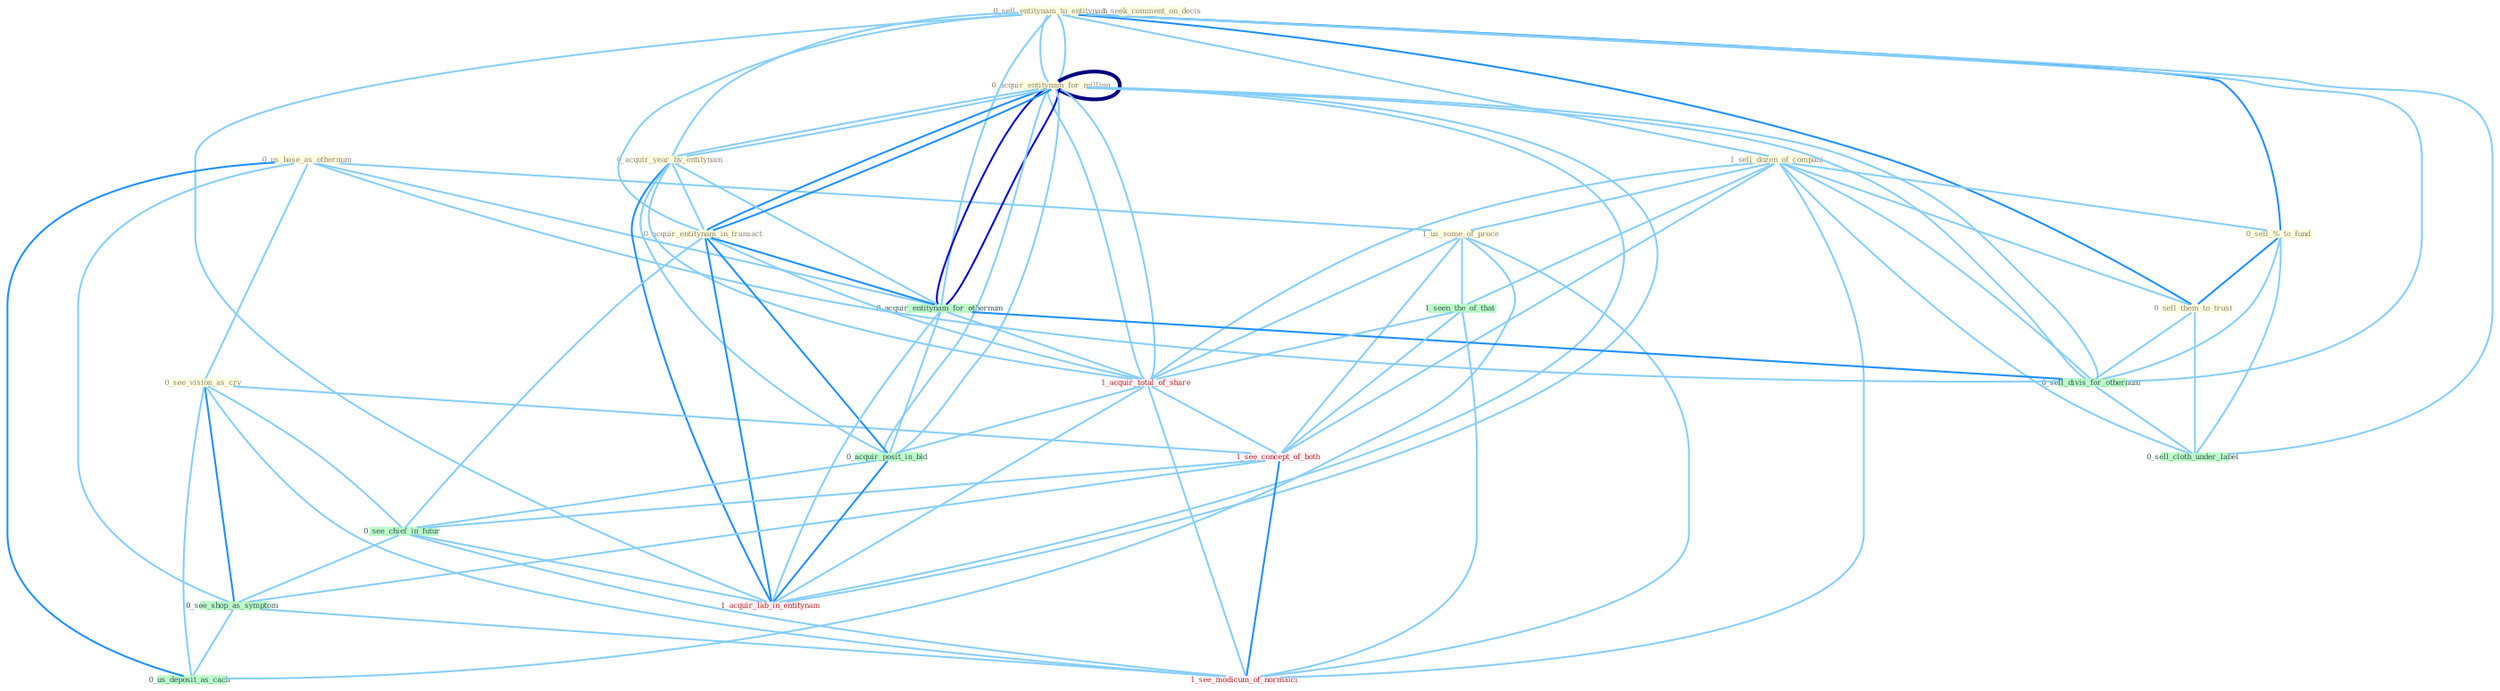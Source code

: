 Graph G{ 
    node
    [shape=polygon,style=filled,width=.5,height=.06,color="#BDFCC9",fixedsize=true,fontsize=4,
    fontcolor="#2f4f4f"];
    {node
    [color="#ffffe0", fontcolor="#8b7d6b"] "0_sell_entitynam_to_entitynam " "1_sell_dozen_of_compani " "1_seek_comment_on_decis " "0_us_base_as_othernum " "1_us_some_of_proce " "0_sell_%_to_fund " "0_acquir_entitynam_for_million " "0_acquir_year_by_entitynam " "0_sell_them_to_trust " "0_see_vision_as_cry " "0_acquir_entitynam_in_transact " "0_acquir_entitynam_for_million "}
{node [color="#fff0f5", fontcolor="#b22222"] "1_acquir_total_of_share " "1_see_concept_of_both " "1_acquir_lab_in_entitynam " "1_see_modicum_of_normalci "}
edge [color="#B0E2FF"];

	"0_sell_entitynam_to_entitynam " -- "1_sell_dozen_of_compani " [w="1", color="#87cefa" ];
	"0_sell_entitynam_to_entitynam " -- "0_sell_%_to_fund " [w="2", color="#1e90ff" , len=0.8];
	"0_sell_entitynam_to_entitynam " -- "0_acquir_entitynam_for_million " [w="1", color="#87cefa" ];
	"0_sell_entitynam_to_entitynam " -- "0_acquir_year_by_entitynam " [w="1", color="#87cefa" ];
	"0_sell_entitynam_to_entitynam " -- "0_sell_them_to_trust " [w="2", color="#1e90ff" , len=0.8];
	"0_sell_entitynam_to_entitynam " -- "0_acquir_entitynam_in_transact " [w="1", color="#87cefa" ];
	"0_sell_entitynam_to_entitynam " -- "0_acquir_entitynam_for_million " [w="1", color="#87cefa" ];
	"0_sell_entitynam_to_entitynam " -- "0_acquir_entitynam_for_othernum " [w="1", color="#87cefa" ];
	"0_sell_entitynam_to_entitynam " -- "0_sell_divis_for_othernum " [w="1", color="#87cefa" ];
	"0_sell_entitynam_to_entitynam " -- "0_sell_cloth_under_label " [w="1", color="#87cefa" ];
	"0_sell_entitynam_to_entitynam " -- "1_acquir_lab_in_entitynam " [w="1", color="#87cefa" ];
	"1_sell_dozen_of_compani " -- "1_us_some_of_proce " [w="1", color="#87cefa" ];
	"1_sell_dozen_of_compani " -- "0_sell_%_to_fund " [w="1", color="#87cefa" ];
	"1_sell_dozen_of_compani " -- "0_sell_them_to_trust " [w="1", color="#87cefa" ];
	"1_sell_dozen_of_compani " -- "1_seen_the_of_that " [w="1", color="#87cefa" ];
	"1_sell_dozen_of_compani " -- "0_sell_divis_for_othernum " [w="1", color="#87cefa" ];
	"1_sell_dozen_of_compani " -- "1_acquir_total_of_share " [w="1", color="#87cefa" ];
	"1_sell_dozen_of_compani " -- "0_sell_cloth_under_label " [w="1", color="#87cefa" ];
	"1_sell_dozen_of_compani " -- "1_see_concept_of_both " [w="1", color="#87cefa" ];
	"1_sell_dozen_of_compani " -- "1_see_modicum_of_normalci " [w="1", color="#87cefa" ];
	"0_us_base_as_othernum " -- "1_us_some_of_proce " [w="1", color="#87cefa" ];
	"0_us_base_as_othernum " -- "0_see_vision_as_cry " [w="1", color="#87cefa" ];
	"0_us_base_as_othernum " -- "0_acquir_entitynam_for_othernum " [w="1", color="#87cefa" ];
	"0_us_base_as_othernum " -- "0_sell_divis_for_othernum " [w="1", color="#87cefa" ];
	"0_us_base_as_othernum " -- "0_see_shop_as_symptom " [w="1", color="#87cefa" ];
	"0_us_base_as_othernum " -- "0_us_deposit_as_cach " [w="2", color="#1e90ff" , len=0.8];
	"1_us_some_of_proce " -- "1_seen_the_of_that " [w="1", color="#87cefa" ];
	"1_us_some_of_proce " -- "1_acquir_total_of_share " [w="1", color="#87cefa" ];
	"1_us_some_of_proce " -- "1_see_concept_of_both " [w="1", color="#87cefa" ];
	"1_us_some_of_proce " -- "0_us_deposit_as_cach " [w="1", color="#87cefa" ];
	"1_us_some_of_proce " -- "1_see_modicum_of_normalci " [w="1", color="#87cefa" ];
	"0_sell_%_to_fund " -- "0_sell_them_to_trust " [w="2", color="#1e90ff" , len=0.8];
	"0_sell_%_to_fund " -- "0_sell_divis_for_othernum " [w="1", color="#87cefa" ];
	"0_sell_%_to_fund " -- "0_sell_cloth_under_label " [w="1", color="#87cefa" ];
	"0_acquir_entitynam_for_million " -- "0_acquir_year_by_entitynam " [w="1", color="#87cefa" ];
	"0_acquir_entitynam_for_million " -- "0_acquir_entitynam_in_transact " [w="2", color="#1e90ff" , len=0.8];
	"0_acquir_entitynam_for_million " -- "0_acquir_entitynam_for_million " [w="4", style=bold, color="#000080", len=0.4];
	"0_acquir_entitynam_for_million " -- "0_acquir_entitynam_for_othernum " [w="3", color="#0000cd" , len=0.6];
	"0_acquir_entitynam_for_million " -- "0_sell_divis_for_othernum " [w="1", color="#87cefa" ];
	"0_acquir_entitynam_for_million " -- "1_acquir_total_of_share " [w="1", color="#87cefa" ];
	"0_acquir_entitynam_for_million " -- "0_acquir_posit_in_bid " [w="1", color="#87cefa" ];
	"0_acquir_entitynam_for_million " -- "1_acquir_lab_in_entitynam " [w="1", color="#87cefa" ];
	"0_acquir_year_by_entitynam " -- "0_acquir_entitynam_in_transact " [w="1", color="#87cefa" ];
	"0_acquir_year_by_entitynam " -- "0_acquir_entitynam_for_million " [w="1", color="#87cefa" ];
	"0_acquir_year_by_entitynam " -- "0_acquir_entitynam_for_othernum " [w="1", color="#87cefa" ];
	"0_acquir_year_by_entitynam " -- "1_acquir_total_of_share " [w="1", color="#87cefa" ];
	"0_acquir_year_by_entitynam " -- "0_acquir_posit_in_bid " [w="1", color="#87cefa" ];
	"0_acquir_year_by_entitynam " -- "1_acquir_lab_in_entitynam " [w="2", color="#1e90ff" , len=0.8];
	"0_sell_them_to_trust " -- "0_sell_divis_for_othernum " [w="1", color="#87cefa" ];
	"0_sell_them_to_trust " -- "0_sell_cloth_under_label " [w="1", color="#87cefa" ];
	"0_see_vision_as_cry " -- "1_see_concept_of_both " [w="1", color="#87cefa" ];
	"0_see_vision_as_cry " -- "0_see_chief_in_futur " [w="1", color="#87cefa" ];
	"0_see_vision_as_cry " -- "0_see_shop_as_symptom " [w="2", color="#1e90ff" , len=0.8];
	"0_see_vision_as_cry " -- "0_us_deposit_as_cach " [w="1", color="#87cefa" ];
	"0_see_vision_as_cry " -- "1_see_modicum_of_normalci " [w="1", color="#87cefa" ];
	"0_acquir_entitynam_in_transact " -- "0_acquir_entitynam_for_million " [w="2", color="#1e90ff" , len=0.8];
	"0_acquir_entitynam_in_transact " -- "0_acquir_entitynam_for_othernum " [w="2", color="#1e90ff" , len=0.8];
	"0_acquir_entitynam_in_transact " -- "1_acquir_total_of_share " [w="1", color="#87cefa" ];
	"0_acquir_entitynam_in_transact " -- "0_acquir_posit_in_bid " [w="2", color="#1e90ff" , len=0.8];
	"0_acquir_entitynam_in_transact " -- "0_see_chief_in_futur " [w="1", color="#87cefa" ];
	"0_acquir_entitynam_in_transact " -- "1_acquir_lab_in_entitynam " [w="2", color="#1e90ff" , len=0.8];
	"0_acquir_entitynam_for_million " -- "0_acquir_entitynam_for_othernum " [w="3", color="#0000cd" , len=0.6];
	"0_acquir_entitynam_for_million " -- "0_sell_divis_for_othernum " [w="1", color="#87cefa" ];
	"0_acquir_entitynam_for_million " -- "1_acquir_total_of_share " [w="1", color="#87cefa" ];
	"0_acquir_entitynam_for_million " -- "0_acquir_posit_in_bid " [w="1", color="#87cefa" ];
	"0_acquir_entitynam_for_million " -- "1_acquir_lab_in_entitynam " [w="1", color="#87cefa" ];
	"0_acquir_entitynam_for_othernum " -- "0_sell_divis_for_othernum " [w="2", color="#1e90ff" , len=0.8];
	"0_acquir_entitynam_for_othernum " -- "1_acquir_total_of_share " [w="1", color="#87cefa" ];
	"0_acquir_entitynam_for_othernum " -- "0_acquir_posit_in_bid " [w="1", color="#87cefa" ];
	"0_acquir_entitynam_for_othernum " -- "1_acquir_lab_in_entitynam " [w="1", color="#87cefa" ];
	"1_seen_the_of_that " -- "1_acquir_total_of_share " [w="1", color="#87cefa" ];
	"1_seen_the_of_that " -- "1_see_concept_of_both " [w="1", color="#87cefa" ];
	"1_seen_the_of_that " -- "1_see_modicum_of_normalci " [w="1", color="#87cefa" ];
	"0_sell_divis_for_othernum " -- "0_sell_cloth_under_label " [w="1", color="#87cefa" ];
	"1_acquir_total_of_share " -- "0_acquir_posit_in_bid " [w="1", color="#87cefa" ];
	"1_acquir_total_of_share " -- "1_see_concept_of_both " [w="1", color="#87cefa" ];
	"1_acquir_total_of_share " -- "1_acquir_lab_in_entitynam " [w="1", color="#87cefa" ];
	"1_acquir_total_of_share " -- "1_see_modicum_of_normalci " [w="1", color="#87cefa" ];
	"0_acquir_posit_in_bid " -- "0_see_chief_in_futur " [w="1", color="#87cefa" ];
	"0_acquir_posit_in_bid " -- "1_acquir_lab_in_entitynam " [w="2", color="#1e90ff" , len=0.8];
	"1_see_concept_of_both " -- "0_see_chief_in_futur " [w="1", color="#87cefa" ];
	"1_see_concept_of_both " -- "0_see_shop_as_symptom " [w="1", color="#87cefa" ];
	"1_see_concept_of_both " -- "1_see_modicum_of_normalci " [w="2", color="#1e90ff" , len=0.8];
	"0_see_chief_in_futur " -- "0_see_shop_as_symptom " [w="1", color="#87cefa" ];
	"0_see_chief_in_futur " -- "1_acquir_lab_in_entitynam " [w="1", color="#87cefa" ];
	"0_see_chief_in_futur " -- "1_see_modicum_of_normalci " [w="1", color="#87cefa" ];
	"0_see_shop_as_symptom " -- "0_us_deposit_as_cach " [w="1", color="#87cefa" ];
	"0_see_shop_as_symptom " -- "1_see_modicum_of_normalci " [w="1", color="#87cefa" ];
}